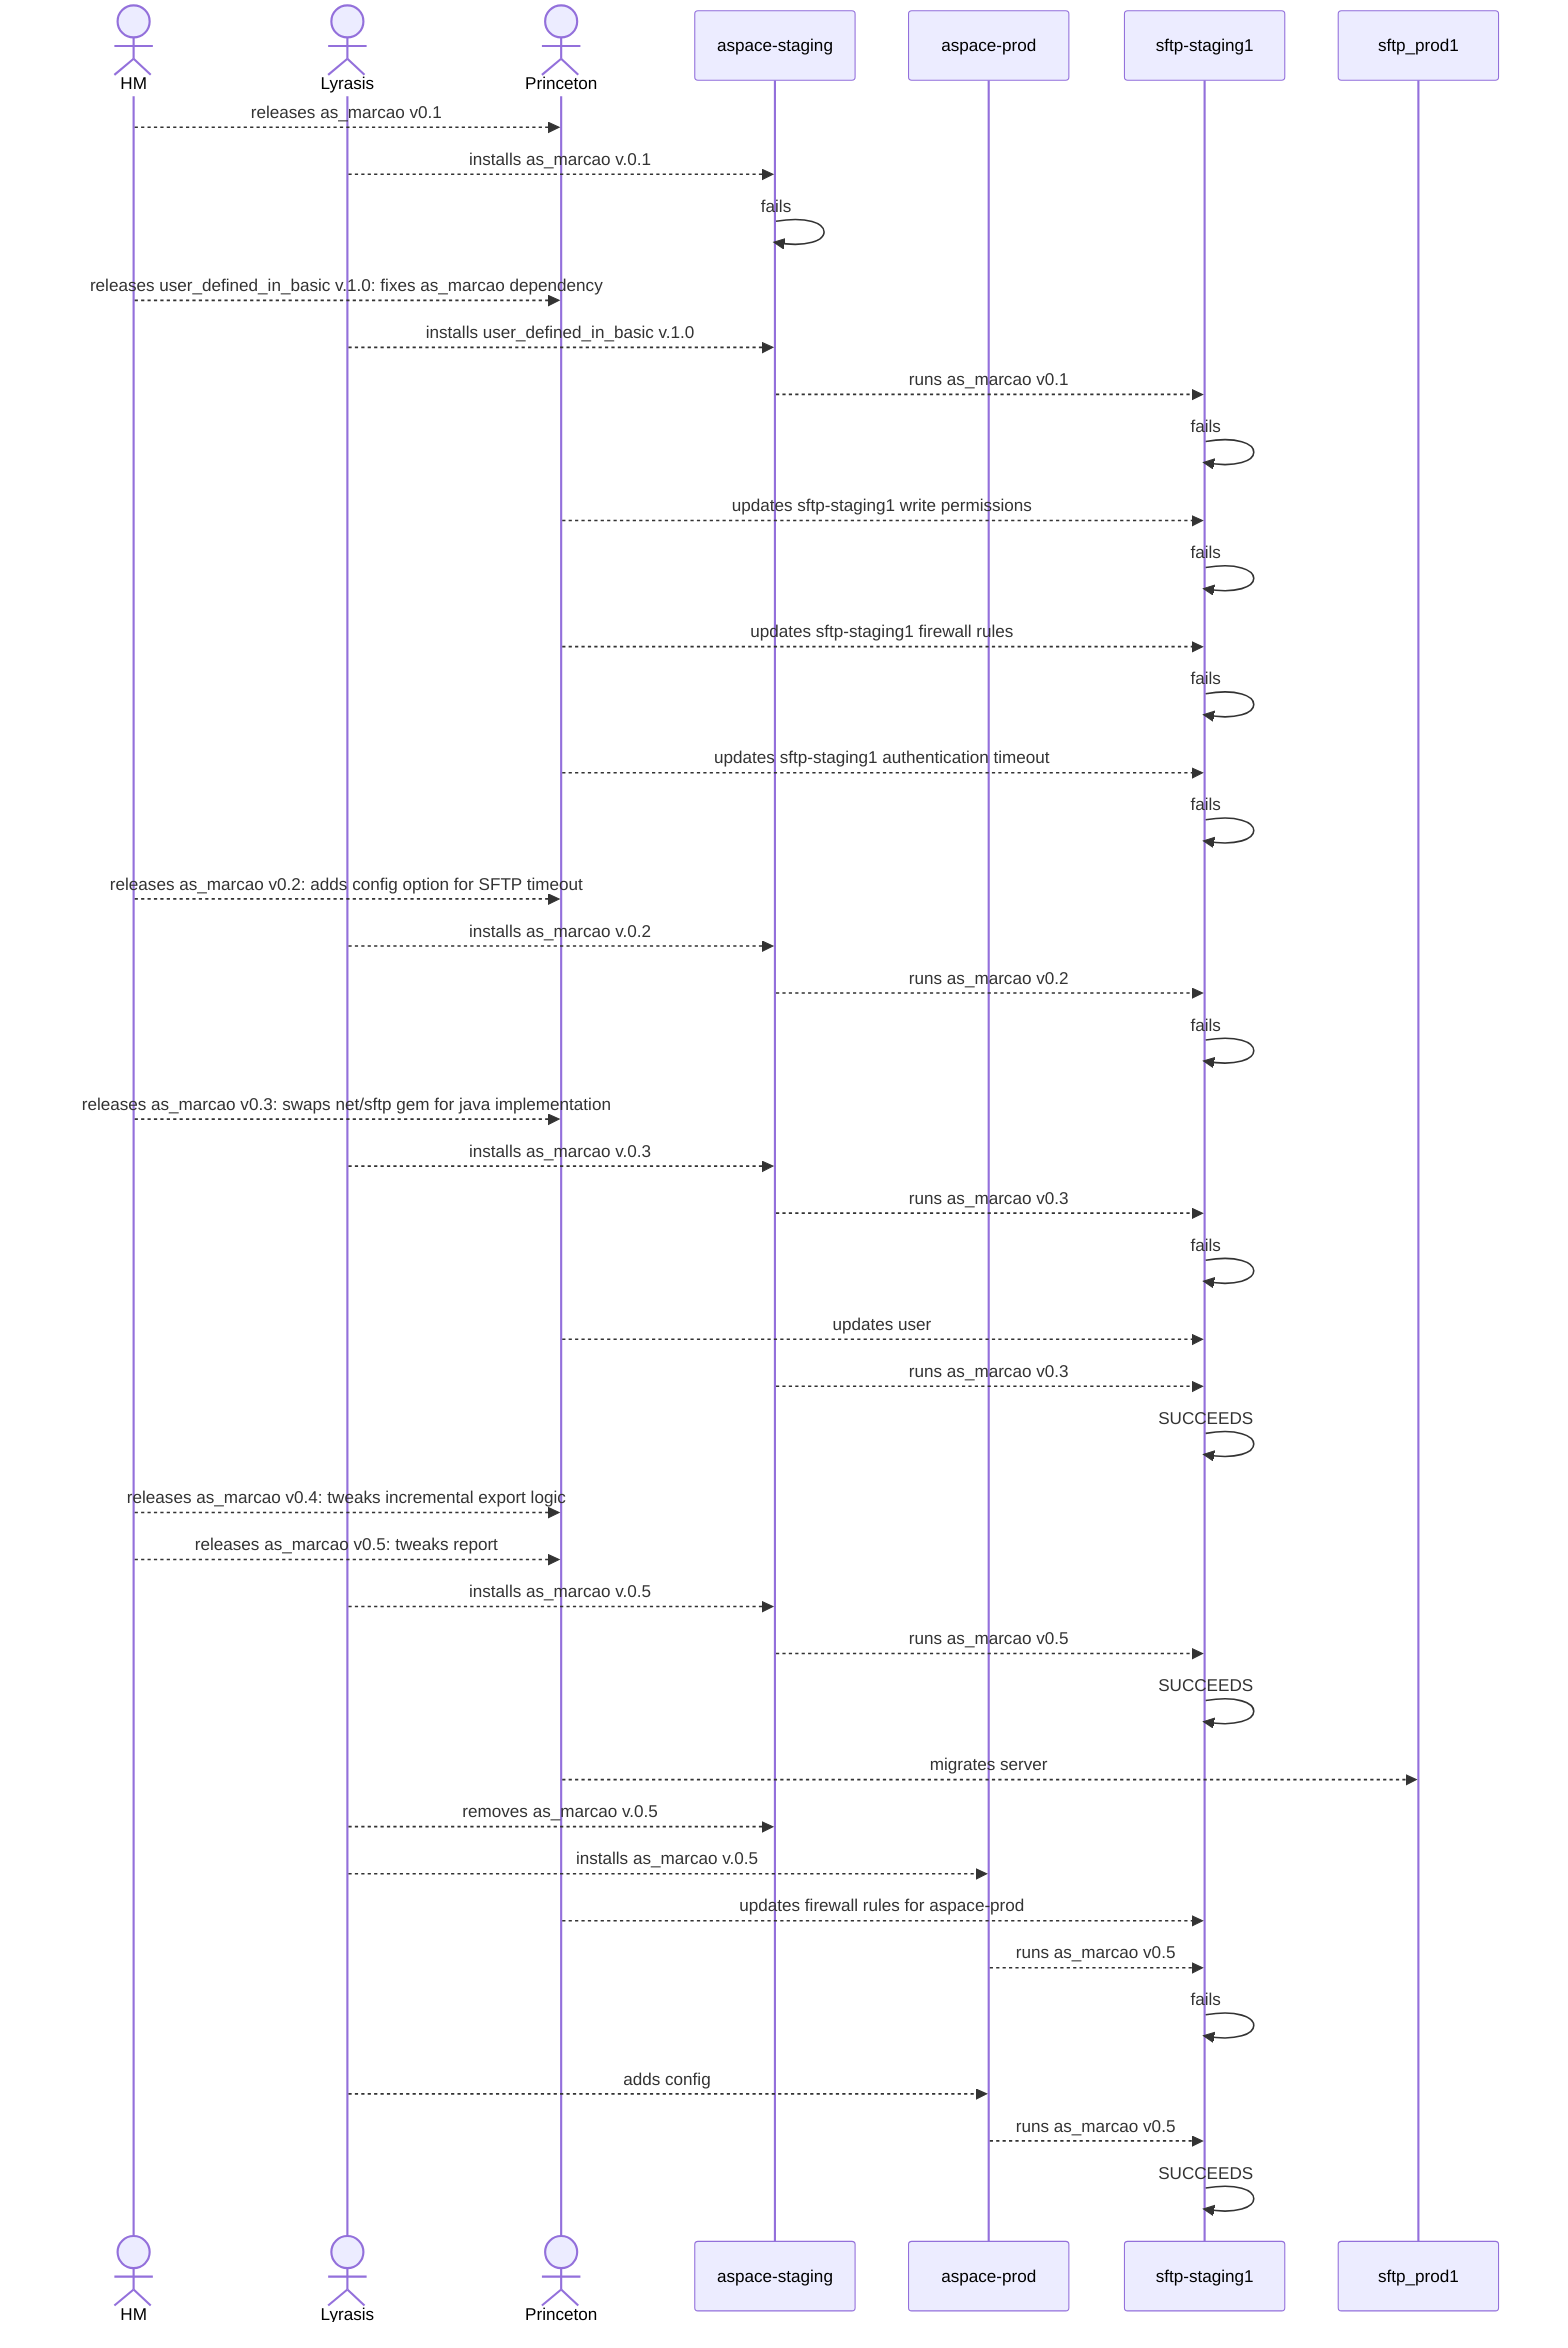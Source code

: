 sequenceDiagram;
actor HM
actor Lyrasis
actor Princeton
participant aspace-staging 
participant aspace-prod
participant sftp-staging1
participant sftp_prod1

HM-->>Princeton:releases as_marcao v0.1
Lyrasis-->>aspace-staging: installs as_marcao v.0.1
aspace-staging->>aspace-staging:fails
HM-->>Princeton: releases user_defined_in_basic v.1.0: fixes as_marcao dependency
Lyrasis-->>aspace-staging: installs user_defined_in_basic v.1.0
aspace-staging-->>sftp-staging1:runs as_marcao v0.1
sftp-staging1->>sftp-staging1: fails
Princeton-->>sftp-staging1: updates sftp-staging1 write permissions
sftp-staging1->>sftp-staging1: fails
Princeton-->>sftp-staging1: updates sftp-staging1 firewall rules
sftp-staging1->>sftp-staging1: fails
Princeton-->>sftp-staging1: updates sftp-staging1 authentication timeout
sftp-staging1->>sftp-staging1: fails
HM-->>Princeton:releases as_marcao v0.2: adds config option for SFTP timeout
Lyrasis-->>aspace-staging: installs as_marcao v.0.2
aspace-staging-->>sftp-staging1:runs as_marcao v0.2
sftp-staging1->>sftp-staging1: fails
HM-->>Princeton:releases as_marcao v0.3: swaps net/sftp gem for java implementation
Lyrasis-->>aspace-staging: installs as_marcao v.0.3
aspace-staging-->>sftp-staging1:runs as_marcao v0.3
sftp-staging1->>sftp-staging1: fails
Princeton-->>sftp-staging1: updates user
aspace-staging-->>sftp-staging1:runs as_marcao v0.3
sftp-staging1->>sftp-staging1: SUCCEEDS
HM-->>Princeton:releases as_marcao v0.4: tweaks incremental export logic
HM-->>Princeton:releases as_marcao v0.5: tweaks report
Lyrasis-->>aspace-staging: installs as_marcao v.0.5
aspace-staging-->>sftp-staging1:runs as_marcao v0.5
sftp-staging1->>sftp-staging1: SUCCEEDS
Princeton-->>sftp_prod1: migrates server
Lyrasis-->>aspace-staging: removes as_marcao v.0.5
Lyrasis-->>aspace-prod: installs as_marcao v.0.5
Princeton-->>sftp-staging1: updates firewall rules for aspace-prod
aspace-prod-->>sftp-staging1:runs as_marcao v0.5
sftp-staging1->>sftp-staging1: fails
Lyrasis-->>aspace-prod: adds config
aspace-prod-->>sftp-staging1:runs as_marcao v0.5
sftp-staging1->>sftp-staging1: SUCCEEDS